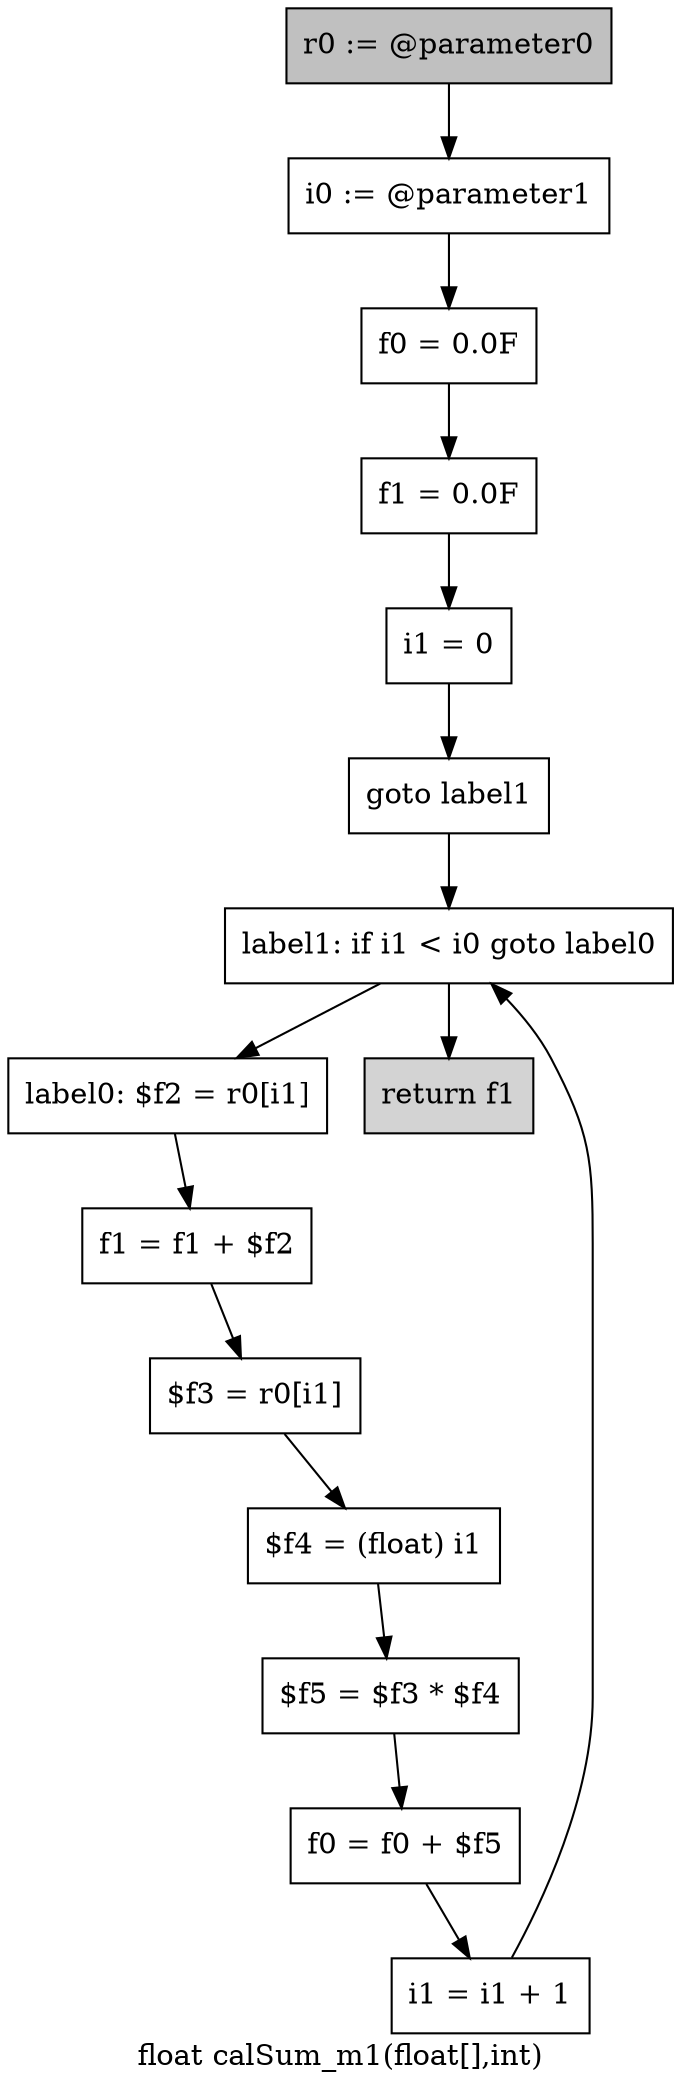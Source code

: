 digraph "float calSum_m1(float[],int)" {
    label="float calSum_m1(float[],int)";
    node [shape=box];
    "0" [style=filled,fillcolor=gray,label="r0 := @parameter0",];
    "1" [label="i0 := @parameter1",];
    "0"->"1";
    "2" [label="f0 = 0.0F",];
    "1"->"2";
    "3" [label="f1 = 0.0F",];
    "2"->"3";
    "4" [label="i1 = 0",];
    "3"->"4";
    "5" [label="goto label1",];
    "4"->"5";
    "13" [label="label1: if i1 < i0 goto label0",];
    "5"->"13";
    "6" [label="label0: $f2 = r0[i1]",];
    "7" [label="f1 = f1 + $f2",];
    "6"->"7";
    "8" [label="$f3 = r0[i1]",];
    "7"->"8";
    "9" [label="$f4 = (float) i1",];
    "8"->"9";
    "10" [label="$f5 = $f3 * $f4",];
    "9"->"10";
    "11" [label="f0 = f0 + $f5",];
    "10"->"11";
    "12" [label="i1 = i1 + 1",];
    "11"->"12";
    "12"->"13";
    "13"->"6";
    "14" [style=filled,fillcolor=lightgray,label="return f1",];
    "13"->"14";
}
